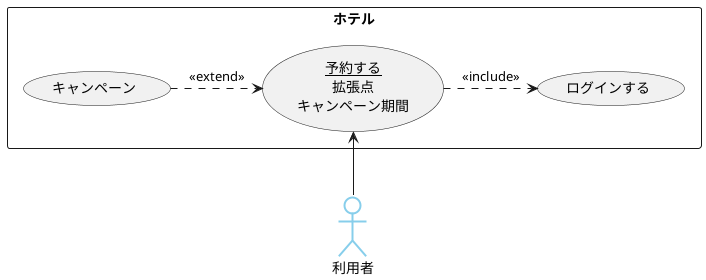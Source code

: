 @startuml 演習2-5
    actor 利用者 #FFFFFF;line:SkyBlue;line.bold;
    rectangle ホテル{
        usecase ログインする
        usecase (<u>予約する</u>\n拡張点\nキャンペーン期間) as input
        usecase キャンペーン
        }
    input .> ログインする : <<include>>
    キャンペーン .> input : <<extend>>
    input <-- 利用者
@enduml